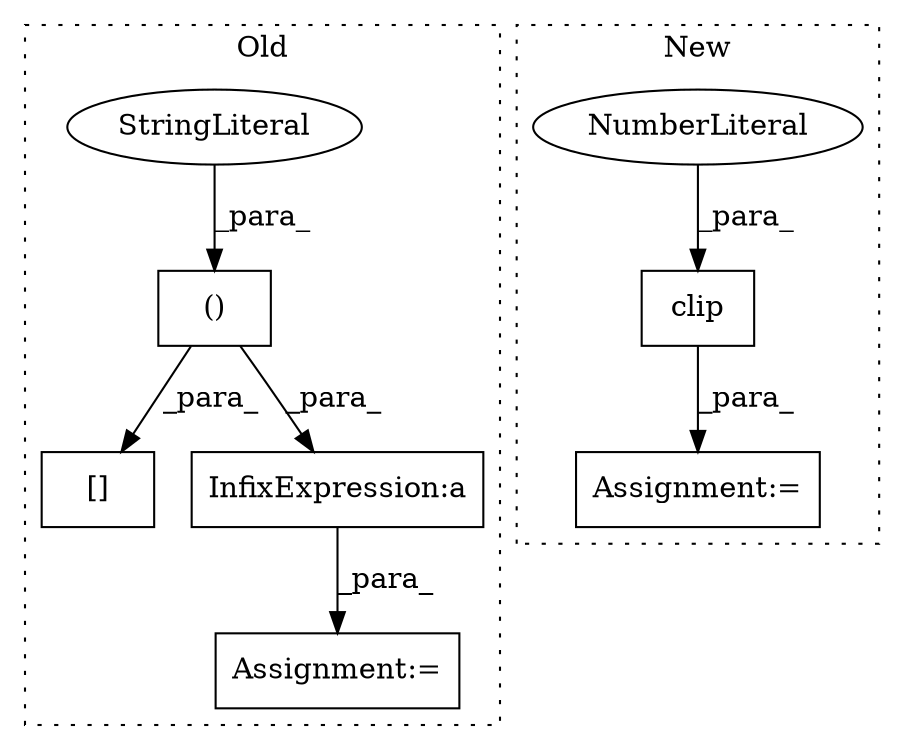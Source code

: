 digraph G {
subgraph cluster0 {
1 [label="()" a="106" s="1572" l="30" shape="box"];
5 [label="Assignment:=" a="7" s="1675" l="1" shape="box"];
6 [label="StringLiteral" a="45" s="1586" l="16" shape="ellipse"];
7 [label="[]" a="2" s="1558,1602" l="14,2" shape="box"];
8 [label="InfixExpression:a" a="27" s="1696" l="3" shape="box"];
label = "Old";
style="dotted";
}
subgraph cluster1 {
2 [label="clip" a="32" s="669,724" l="5,1" shape="box"];
3 [label="Assignment:=" a="7" s="799" l="1" shape="box"];
4 [label="NumberLiteral" a="34" s="721" l="3" shape="ellipse"];
label = "New";
style="dotted";
}
1 -> 7 [label="_para_"];
1 -> 8 [label="_para_"];
2 -> 3 [label="_para_"];
4 -> 2 [label="_para_"];
6 -> 1 [label="_para_"];
8 -> 5 [label="_para_"];
}